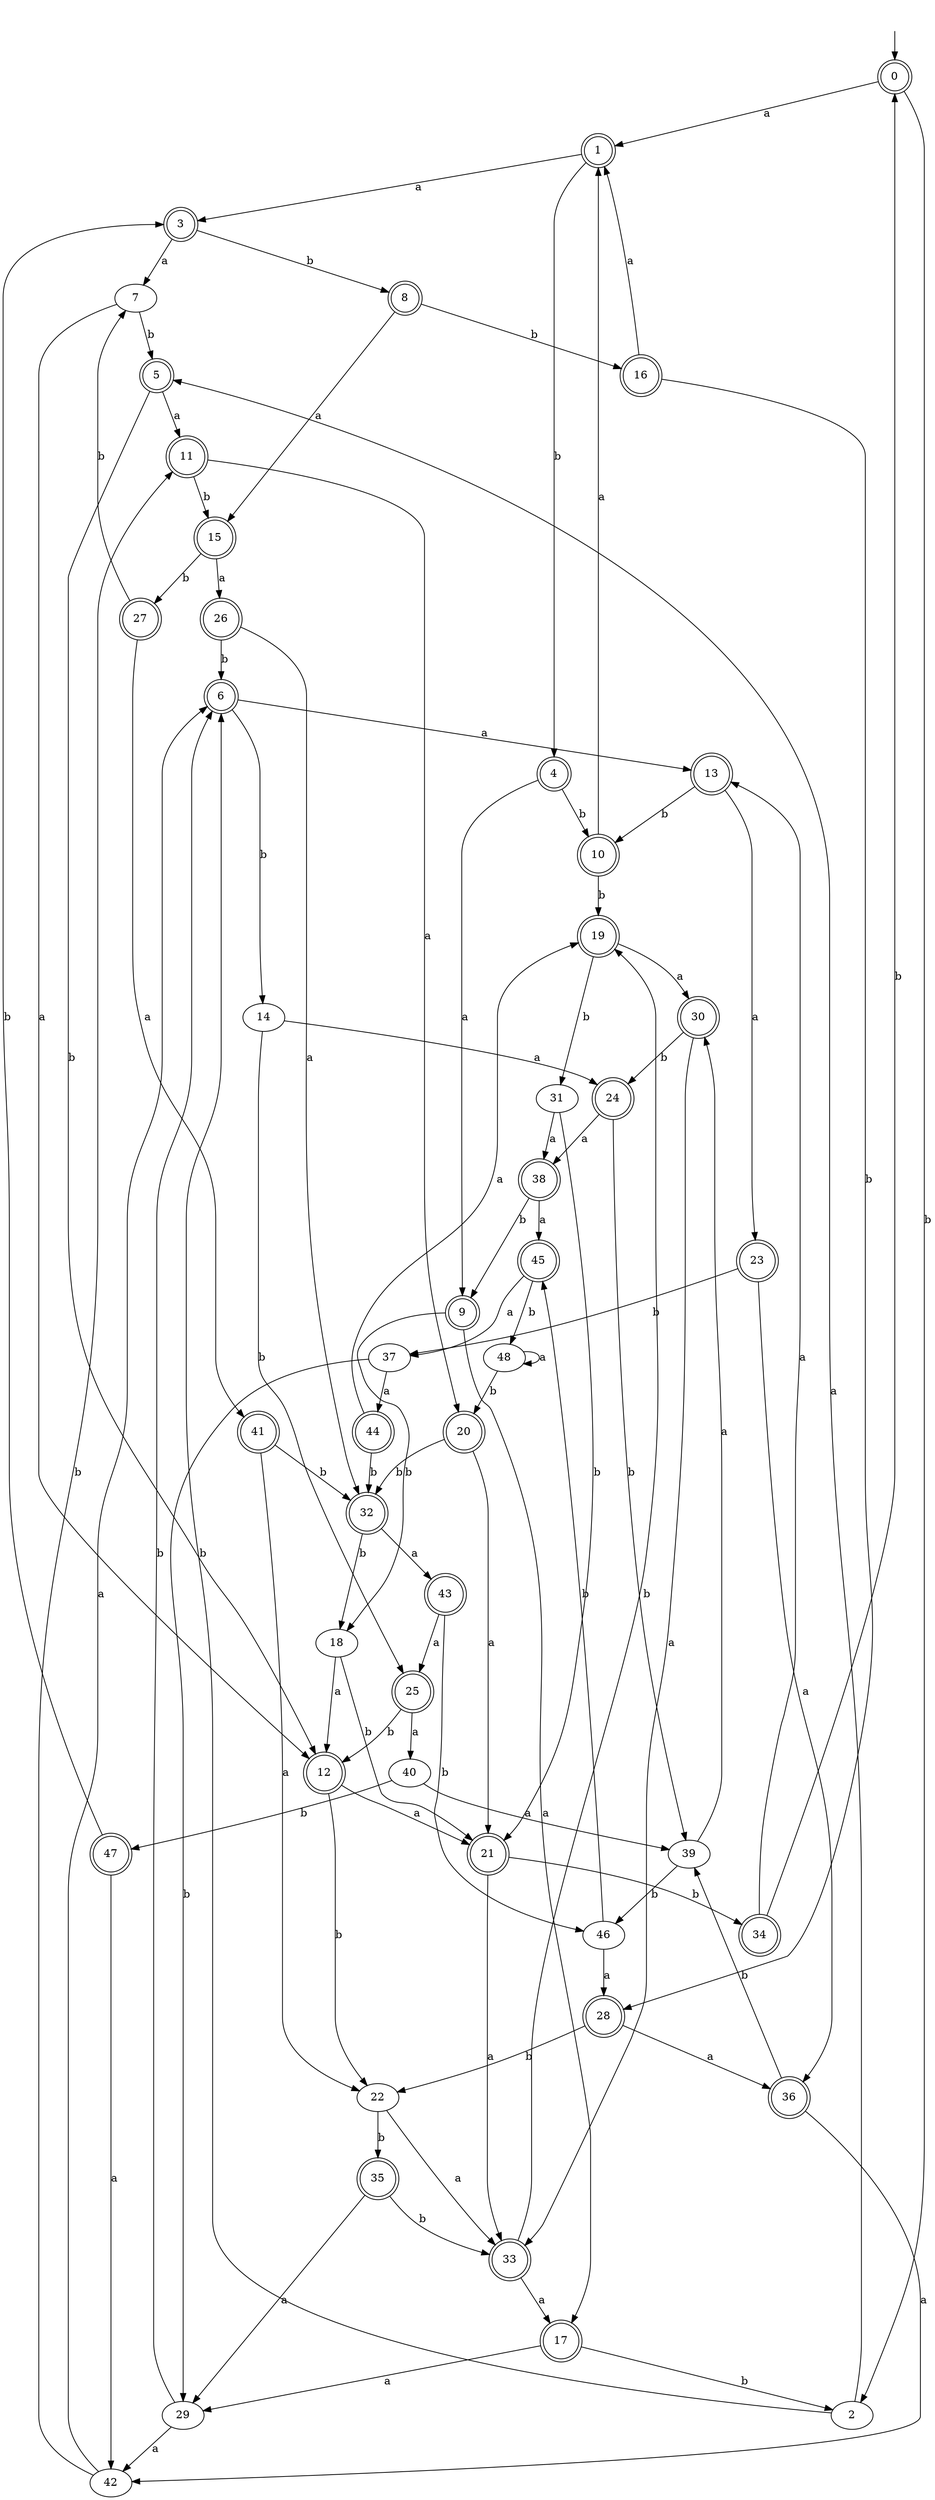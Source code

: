 digraph RandomDFA {
  __start0 [label="", shape=none];
  __start0 -> 0 [label=""];
  0 [shape=circle] [shape=doublecircle]
  0 -> 1 [label="a"]
  0 -> 2 [label="b"]
  1 [shape=doublecircle]
  1 -> 3 [label="a"]
  1 -> 4 [label="b"]
  2
  2 -> 5 [label="a"]
  2 -> 6 [label="b"]
  3 [shape=doublecircle]
  3 -> 7 [label="a"]
  3 -> 8 [label="b"]
  4 [shape=doublecircle]
  4 -> 9 [label="a"]
  4 -> 10 [label="b"]
  5 [shape=doublecircle]
  5 -> 11 [label="a"]
  5 -> 12 [label="b"]
  6 [shape=doublecircle]
  6 -> 13 [label="a"]
  6 -> 14 [label="b"]
  7
  7 -> 12 [label="a"]
  7 -> 5 [label="b"]
  8 [shape=doublecircle]
  8 -> 15 [label="a"]
  8 -> 16 [label="b"]
  9 [shape=doublecircle]
  9 -> 17 [label="a"]
  9 -> 18 [label="b"]
  10 [shape=doublecircle]
  10 -> 1 [label="a"]
  10 -> 19 [label="b"]
  11 [shape=doublecircle]
  11 -> 20 [label="a"]
  11 -> 15 [label="b"]
  12 [shape=doublecircle]
  12 -> 21 [label="a"]
  12 -> 22 [label="b"]
  13 [shape=doublecircle]
  13 -> 23 [label="a"]
  13 -> 10 [label="b"]
  14
  14 -> 24 [label="a"]
  14 -> 25 [label="b"]
  15 [shape=doublecircle]
  15 -> 26 [label="a"]
  15 -> 27 [label="b"]
  16 [shape=doublecircle]
  16 -> 1 [label="a"]
  16 -> 28 [label="b"]
  17 [shape=doublecircle]
  17 -> 29 [label="a"]
  17 -> 2 [label="b"]
  18
  18 -> 12 [label="a"]
  18 -> 21 [label="b"]
  19 [shape=doublecircle]
  19 -> 30 [label="a"]
  19 -> 31 [label="b"]
  20 [shape=doublecircle]
  20 -> 21 [label="a"]
  20 -> 32 [label="b"]
  21 [shape=doublecircle]
  21 -> 33 [label="a"]
  21 -> 34 [label="b"]
  22
  22 -> 33 [label="a"]
  22 -> 35 [label="b"]
  23 [shape=doublecircle]
  23 -> 36 [label="a"]
  23 -> 37 [label="b"]
  24 [shape=doublecircle]
  24 -> 38 [label="a"]
  24 -> 39 [label="b"]
  25 [shape=doublecircle]
  25 -> 40 [label="a"]
  25 -> 12 [label="b"]
  26 [shape=doublecircle]
  26 -> 32 [label="a"]
  26 -> 6 [label="b"]
  27 [shape=doublecircle]
  27 -> 41 [label="a"]
  27 -> 7 [label="b"]
  28 [shape=doublecircle]
  28 -> 36 [label="a"]
  28 -> 22 [label="b"]
  29
  29 -> 42 [label="a"]
  29 -> 6 [label="b"]
  30 [shape=doublecircle]
  30 -> 33 [label="a"]
  30 -> 24 [label="b"]
  31
  31 -> 38 [label="a"]
  31 -> 21 [label="b"]
  32 [shape=doublecircle]
  32 -> 43 [label="a"]
  32 -> 18 [label="b"]
  33 [shape=doublecircle]
  33 -> 17 [label="a"]
  33 -> 19 [label="b"]
  34 [shape=doublecircle]
  34 -> 13 [label="a"]
  34 -> 0 [label="b"]
  35 [shape=doublecircle]
  35 -> 29 [label="a"]
  35 -> 33 [label="b"]
  36 [shape=doublecircle]
  36 -> 42 [label="a"]
  36 -> 39 [label="b"]
  37
  37 -> 44 [label="a"]
  37 -> 29 [label="b"]
  38 [shape=doublecircle]
  38 -> 45 [label="a"]
  38 -> 9 [label="b"]
  39
  39 -> 30 [label="a"]
  39 -> 46 [label="b"]
  40
  40 -> 39 [label="a"]
  40 -> 47 [label="b"]
  41 [shape=doublecircle]
  41 -> 22 [label="a"]
  41 -> 32 [label="b"]
  42
  42 -> 6 [label="a"]
  42 -> 11 [label="b"]
  43 [shape=doublecircle]
  43 -> 25 [label="a"]
  43 -> 46 [label="b"]
  44 [shape=doublecircle]
  44 -> 19 [label="a"]
  44 -> 32 [label="b"]
  45 [shape=doublecircle]
  45 -> 37 [label="a"]
  45 -> 48 [label="b"]
  46
  46 -> 28 [label="a"]
  46 -> 45 [label="b"]
  47 [shape=doublecircle]
  47 -> 42 [label="a"]
  47 -> 3 [label="b"]
  48
  48 -> 48 [label="a"]
  48 -> 20 [label="b"]
}
